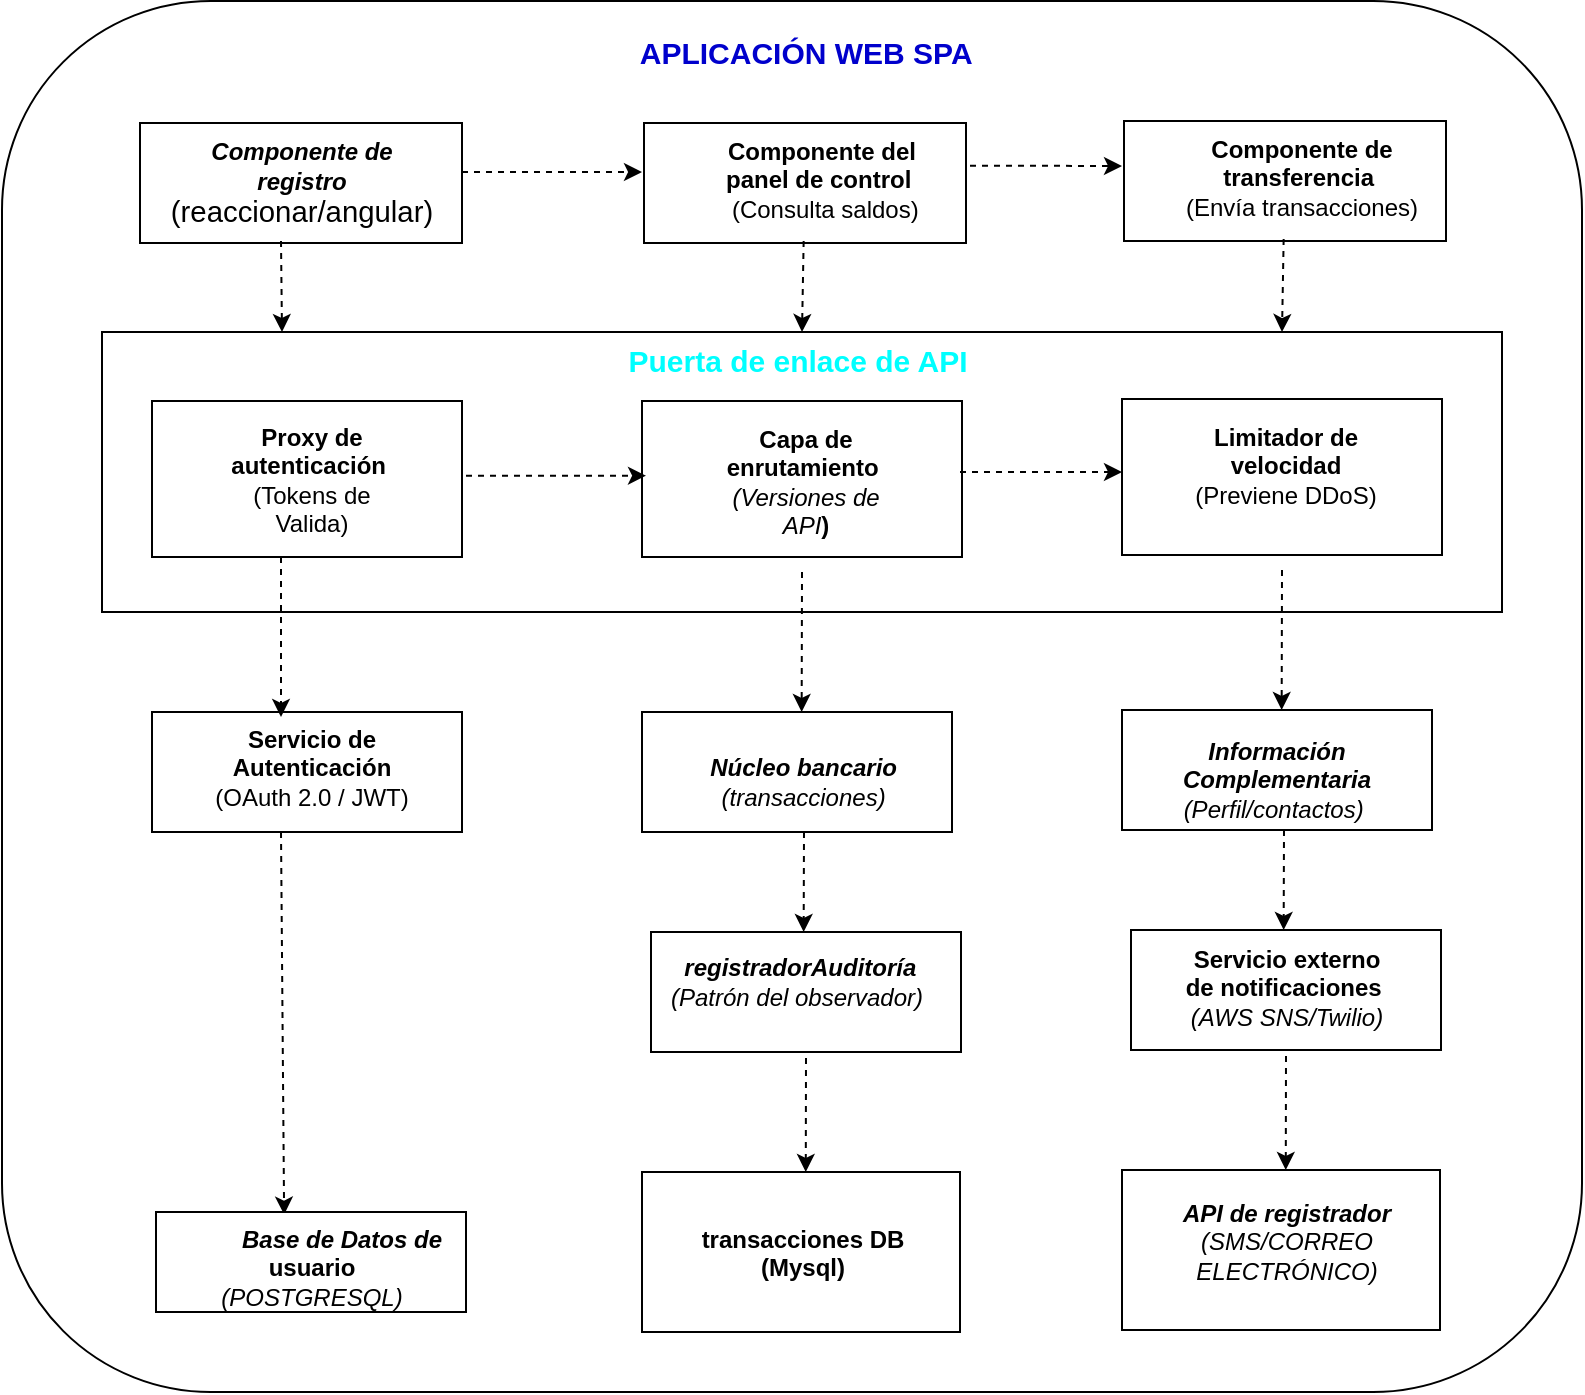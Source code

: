 <mxfile version="26.1.1">
  <diagram name="Página-1" id="2ACgEyqTduvn5FmEYcMW">
    <mxGraphModel dx="1246" dy="681" grid="1" gridSize="10" guides="1" tooltips="1" connect="1" arrows="1" fold="1" page="1" pageScale="1" pageWidth="827" pageHeight="1169" math="0" shadow="0">
      <root>
        <mxCell id="0" />
        <mxCell id="1" parent="0" />
        <mxCell id="L6VbJGl1hFEP0TACU5ey-64" value="" style="rounded=1;whiteSpace=wrap;html=1;" vertex="1" parent="1">
          <mxGeometry x="80" y="14.5" width="790" height="695.5" as="geometry" />
        </mxCell>
        <mxCell id="L6VbJGl1hFEP0TACU5ey-62" value="" style="rounded=0;whiteSpace=wrap;html=1;" vertex="1" parent="1">
          <mxGeometry x="130" y="180" width="700" height="140" as="geometry" />
        </mxCell>
        <mxCell id="L6VbJGl1hFEP0TACU5ey-52" value="" style="rounded=0;whiteSpace=wrap;html=1;" vertex="1" parent="1">
          <mxGeometry x="644.5" y="479" width="155" height="60" as="geometry" />
        </mxCell>
        <mxCell id="L6VbJGl1hFEP0TACU5ey-2" value="" style="rounded=0;whiteSpace=wrap;html=1;" vertex="1" parent="1">
          <mxGeometry x="149" y="75.5" width="161" height="60" as="geometry" />
        </mxCell>
        <mxCell id="L6VbJGl1hFEP0TACU5ey-3" value="" style="rounded=0;whiteSpace=wrap;html=1;" vertex="1" parent="1">
          <mxGeometry x="155" y="214.5" width="155" height="78" as="geometry" />
        </mxCell>
        <mxCell id="L6VbJGl1hFEP0TACU5ey-4" value="" style="rounded=0;whiteSpace=wrap;html=1;" vertex="1" parent="1">
          <mxGeometry x="400" y="600" width="159" height="80" as="geometry" />
        </mxCell>
        <mxCell id="L6VbJGl1hFEP0TACU5ey-5" value="" style="endArrow=classic;html=1;rounded=0;strokeColor=default;dashed=1;" edge="1" parent="1">
          <mxGeometry width="50" height="50" relative="1" as="geometry">
            <mxPoint x="219.5" y="134.5" as="sourcePoint" />
            <mxPoint x="220" y="180" as="targetPoint" />
          </mxGeometry>
        </mxCell>
        <mxCell id="L6VbJGl1hFEP0TACU5ey-7" value="&lt;div&gt;&lt;i&gt;&lt;b&gt;Componente de registro&lt;/b&gt;&lt;/i&gt;&lt;/div&gt;&lt;div&gt;&lt;span style=&quot;font-family: Calibri, sans-serif; font-size: 11pt; background-color: transparent; color: light-dark(rgb(0, 0, 0), rgb(255, 255, 255));&quot;&gt;(reaccionar/angular)&lt;/span&gt;&lt;/div&gt;" style="text;strokeColor=none;align=center;fillColor=none;html=1;verticalAlign=middle;whiteSpace=wrap;rounded=0;" vertex="1" parent="1">
          <mxGeometry x="167" y="85.75" width="126" height="39.5" as="geometry" />
        </mxCell>
        <mxCell id="L6VbJGl1hFEP0TACU5ey-8" value="&lt;div&gt;&lt;b&gt;Proxy de autenticación&amp;nbsp;&lt;/b&gt;&lt;/div&gt;&lt;div&gt;(Tokens de Valida)&lt;/div&gt;" style="text;strokeColor=none;align=center;fillColor=none;html=1;verticalAlign=middle;whiteSpace=wrap;rounded=0;" vertex="1" parent="1">
          <mxGeometry x="189.5" y="233.5" width="90" height="40" as="geometry" />
        </mxCell>
        <mxCell id="L6VbJGl1hFEP0TACU5ey-9" value="&#xa;&lt;span style=&quot;color: rgba(0, 0, 0, 0); font-family: monospace; font-size: 0px; font-style: normal; font-variant-ligatures: normal; font-variant-caps: normal; font-weight: 400; letter-spacing: normal; orphans: 2; text-align: start; text-indent: 0px; text-transform: none; widows: 2; word-spacing: 0px; -webkit-text-stroke-width: 0px; white-space: nowrap; background-color: rgb(251, 251, 251); text-decoration-thickness: initial; text-decoration-style: initial; text-decoration-color: initial; display: inline !important; float: none;&quot;&gt;%3CmxGraphModel%3E%3Croot%3E%3CmxCell%20id%3D%220%22%2F%3E%3CmxCell%20id%3D%221%22%20parent%3D%220%22%2F%3E%3CmxCell%20id%3D%222%22%20value%3D%22%26lt%3Bfont%26gt%3B%26lt%3Bspan%26gt%3BSBe ervicio%20de%20Autenticaci%C3%B3n%26lt%3B%2Fspan%26gt%3B%26lt%3Bb%26gt%3B%26amp%3Bnbsp%3B%26lt%3B%2Fb%26gt%3B%26lt%3B%2Ffont%26gt%3B%26lt%3Bdiv%26gt%3B%26lt%3Bfont%26gt%3B%26lt%3Bb%26gt% 3B(Oauth%202.0%20%2F%20OpenID)%26lt%3B%2Fb%26gt%3B%26lt%3B%2Ffont%26gt%3B%26lt%3B%2Fdiv%26gt%3B%22%20style%3D%22text%3BwhiteSpace%3Dwrap%3Bhtml%3D1%3Balign%3Dcenter%3B%22%20vertex%3D%221%22%20parent%3D%222%220parent%3D%2221%22%3E%3CmxGeometría%20x%3D%22434%22%20y%3D%22220%22%20width%3D%22106%22%20height%3D%2240%22%20as%3D%22geometry%22%2F%3E%3C%2FmxCell%3E%3C%2Froot%3E%3C%2FmxGraphModel%3E" style="rounded=0;whiteSpace=wrap;html=1;" vertex="1" parent="1">
          <mxGeometry x="155" y="370" width="155" height="60" as="geometry" />
        </mxCell>
        <mxCell id="L6VbJGl1hFEP0TACU5ey-10" value="&#xa;&lt;span style=&quot;color: rgba(0, 0, 0, 0); font-family: monospace; font-size: 0px; font-style: normal; font-variant-ligatures: normal; font-variant-caps: normal; font-weight: 400; letter-spacing: normal; orphans: 2; text-align: start; text-indent: 0px; text-transform: none; widows: 2; word-spacing: 0px; -webkit-text-stroke-width: 0px; white-space: nowrap; background-color: rgb(251, 251, 251); text-decoration-thickness: initial; text-decoration-style: initial; text-decoration-color: initial; display: inline !important; float: none;&quot;&gt;%3CmxGraphModel%3E%3Croot%3E%3CmxCell%20id%3D%220%22%2F%3E%3CmxCell%20id%3D%221%22%20parent%3D%220%22%2F%3E%3CmxCell%20id%3D%222%22%20value%3D%22%26%2310%3B%26lt%3Bspan%20style%3D%26quot%3Bcolor%3CmxCell%20CmxCell%3D%3D%3D%3D%3D%3D%3D%220%3D%3D%222%22%22%22%220CmxCell%3D%222%22%220CmxCell%3D%3D%222%220CmxCell%3D%3D%222%220CmxCell%3D%222%220CmxCell%3D%222%220CmxCell%3D%222%220CmxCell%3D%222%220CmxCell%3D%222%220CmxCell%222%23D%220CmxCell%222%2310%3B%26lt%3Bspan%20style%3D%26quot%3Bcolor%3D%3Bcolor%3Bcolor%3D%3CmxCell%20id%3D%222%22%22%222%222%222%222%A%20rgba(0%2C%200%2C%200%2C%200)%3B%20familia-de-fuentes%3A%20monoespacio%3B%20tamaño-fuente%3A%200px%3B%20estilo-fuente%3A%20normal%3B%20ligaduras-variantes%3A%20normal%3B%20mayúsculas-variantes%3A%20normal%3B%20peso-fuente%3A%20400%3B%20espaciado-letra%3A% 20normal%3B%20huérfanos%3A%202%3B%20text-align%3A%20start%3B%20text-indent%3A%200px%3B%20text-transform%3A%20none%3B%20widows%3A%202%3B%20word-spacing%3A%200px%3B%20-webkit-text-stroke-width%3A%200px%3B%20espacio-en-blanco%3A%20nowrap%3B%20color-de-fondo%3A%20rgb(251%2C%20251%2C%20251)%3B%20texto-decoración-grosor%3A%20inicial%3B%20texto-estilo-de-decoración%3A%20inicial%3B%20color-de-decoración-de-texto%3A%20inicial%3B%20pantalla%3A%20inline%20! importante%3B%20float%3A%20none%3B%26quot%3B%26gt%3B%253CmxGraphModel%253E%253Croot%253E%253CmxCell%2520id%253D%25220%2522%252F%253E%253CmxCell%2520id%253D%25221%2522%2520parent%2520parent%2523D%25220%2522%252F%253E%253CmxCell%2520id%253D%25222%2522%2520value%253D%2522%2522%2520style%253D%2522endArrow%253Dclassic%253Bhtml%253D1%253Brounded%253D0%253BentryX%253D0.3D0. 5%253BentryY%253D0%253BentryDx%253D0%253BentryDy%253D0%253BstrokeColor%253Ddefault%253Bdashed%253D1%253B%2522%2520edge%253D%25221%2522%2520parent%253D%25221%2522%253E%253CmxGeometr%C3%ADa%2522% 0ancho%253D%252250%2522%2520altura%253D%252250%2522%2520relativo%253D%25221%2522%25%2020as%253D%2522geometry%2522%253E%253CmxPoint%2520x%253D%2522214.5%2522%2520y%253D%2522292.5%2522%2520as%253D%2522sourcePoint%2522%252F%253E%253CmxPoint%2520x%253D%2522214.5% 2522%2520y%253D%2522372.5%2522%2520as%253D%2522targetPoint%2522%252F%253E%253C%252FmxGeometry%253E%253C%252FmxCell%253E%253C%252Froot%253E%253C%252FmxGraphModel%253E%22%20style%3D%22endArrow%3Dclassic%3Bhtml%3D1%3Brounded%3D0%3BentryX%3D0.3BentryX%3D0.5%3BentryY%3D0%3BentryDx%3D0%3BentryDy%3D0%3BstrokeColor%3Ddefault%3Bdashed%3D1%3B%22%20edge%3D%221%22%20parent%3D%221%22%3E%3CmxGeometría%20width%3D%2250%22%20height%3D%2250%22%20relative%3D%221%22%20as%3D% 22geometría%22%3E%3CmxPoint%20x%3D%22219.5%22%20y%3D%22430%22%20as%3D%22sourcePoint%22%2F%3E%3CmxPoint%20x%3D%22219.5%22%20y%3D%22510%22%20as%3D%22targetPoint%22%2F%3E%3C%2FmxGeometry%3E%3C%2FmxCell%3E%3C%2Froot%3E%3C%2FmxGraphModel%3E" style="endArrow=classic;html=1;rounded=0;strokeColor=default;dashed=1;entryX=0.404;entryY=0.033;entryDx=0;entryDy=0;entryPerimeter=0;" edge="1" parent="1" target="L6VbJGl1hFEP0TACU5ey-15">
          <mxGeometry width="50" height="50" relative="1" as="geometry">
            <mxPoint x="219.5" y="430" as="sourcePoint" />
            <mxPoint x="220" y="510" as="targetPoint" />
          </mxGeometry>
        </mxCell>
        <mxCell id="L6VbJGl1hFEP0TACU5ey-12" value="" style="rounded=0;whiteSpace=wrap;html=1;" vertex="1" parent="1">
          <mxGeometry x="157" y="620" width="155" height="50" as="geometry" />
        </mxCell>
        <mxCell id="L6VbJGl1hFEP0TACU5ey-13" value="&lt;span style=&quot;color: rgba(0, 0, 0, 0); font-family: monospace; font-size: 0px; font-style: normal; font-variant-ligatures: normal; font-variant-caps: normal; font-weight: 400; letter-spacing: normal; orphans: 2; text-align: start; text-indent: 0px; text-transform: none; widows: 2; word-spacing: 0px; -webkit-text-stroke-width: 0px; white-space: nowrap; background-color: rgb(251, 251, 251); text-decoration-thickness: initial; text-decoration-style: initial; text-decoration-color: initial; display: inline !important; float: none;&quot;&gt;%3CmxGraphModel%3E%3Croot%3E%3CmxCell%20id%3D%220%22%2F%3E%3CmxCell%20id%3D%221%22%20parent%3D%220%22%2F%3E%3CmxCell%20id%3D%222%22%20value%3D%22%26lt%3Bdiv%26gt%3B%26lt%3Bi%26gt %3B%26lt%3Bb%26gt%3BMicroservicio%26lt%3B%2Fb%26gt%3B%26lt%3B%2Fi%26gt%3B%26lt%3B%2Fdiv%26gt%3B%26lt%3Bdiv%26gt%3B%26lt%3Bi%20style%3D%26quot%3Bbackground-color%3A%20transparent%3B%20color%3A%20light-dark(rgb(0% 2C%200%2C%200)%2C%20rgb(255%2C%20255%2C%20255))%3B%26quot%3B%26gt%3B%20N%C3%BAcleo%20bancario%20(transacciones%2C%20saldos)%26lt%3B%2Fi%26gt%3B%26lt%3B%2Fdiv%26gt%3B%26lt%3Bdiv%26gt%3B%26amp %3Bnbsp%3B%26lt%3B%2Fdiv%26gt%3B%22%20style%3D%22text%3BstrokeColor%3Dnone%3Balign%3Dcenter%3BfillColor%3Dnone%3Bhtml%3D1%3BverticalAlign%3Dmiddle%3BwhiteSpace%3Dwrap%3Brounded%3D0%3B%22%20vertex%3D%221%22%20parent%3D%221%22%3E% 3CmxGeometría%20x%3D%22155%22%20y%3D%22380%22%20ancho%3D%22130%22%20altura%3D%2250%22%20as%3D%22geometría%22%2F%3E%3C%2FmxCell%3E%3C%2Froot%3E%3C%2FmxGraphModel%3E&lt;/span&gt;" style="text;whiteSpace=wrap;html=1;" vertex="1" parent="1">
          <mxGeometry x="490" y="390" width="30" height="40" as="geometry" />
        </mxCell>
        <mxCell id="L6VbJGl1hFEP0TACU5ey-14" value="&#xa;&lt;span style=&quot;color: rgba(0, 0, 0, 0); font-family: monospace; font-size: 0px; font-style: normal; font-variant-ligatures: normal; font-variant-caps: normal; font-weight: 400; letter-spacing: normal; orphans: 2; text-align: start; text-indent: 0px; text-transform: none; widows: 2; word-spacing: 0px; -webkit-text-stroke-width: 0px; white-space: nowrap; background-color: rgb(251, 251, 251); text-decoration-thickness: initial; text-decoration-style: initial; text-decoration-color: initial; display: inline !important; float: none;&quot;&gt;%3CmxGraphModel%3E%3Croot%3E%3CmxCell%20id%3D%220%22%2F%3E%3CmxCell%20id%3D%221%22%20parent%3D%220%22%2F%3E%3CmxCell%20id%3D%222%22%20value%3D%22%22%20style%3D%22endArrow%3Dclassic%3Bhtml%3D1%3Brounded%3D0%3BentryX%3D0.3D0.5%3BentryY%3D0%3BentryDx%3D0%3BentryDy%3D0%3BstrokeColor%3Ddefault%3Bdashed%3D1%3B%22%20edge%3D%221%22%20parent%3D%221%22%3E%3CmxGeometría%20width%3D%2250%22%20height%3D%2250%22%20relative%3D%221%22% 20as%3D%22geometry%22%3E%3CmxPoint%20x%3D%22214.5%22%20y%3D%22292.5%22%20as%3D%22sourcePoint%22%2F%3E%3CmxPoint%20x%3D%22214.5%22%20y%3D%22372.5%22%20as%3D%22targetPoint%22%2F%3E%3C%2FmxGeometry%3E%3C%2FmxCell%3E%3C%2Froot%3E%3C%2FmxGraphModel%3E" style="endArrow=classic;html=1;rounded=0;entryX=0.5;entryY=0;entryDx=0;entryDy=0;strokeColor=default;dashed=1;" edge="1" parent="1">
          <mxGeometry width="50" height="50" relative="1" as="geometry">
            <mxPoint x="219.5" y="292.5" as="sourcePoint" />
            <mxPoint x="219.5" y="372.5" as="targetPoint" />
          </mxGeometry>
        </mxCell>
        <mxCell id="L6VbJGl1hFEP0TACU5ey-15" value="&lt;font&gt;&lt;b&gt;&amp;nbsp; &amp;nbsp; &amp;nbsp; &amp;nbsp; &amp;nbsp;&lt;i&gt;Base de Datos de &lt;b style=&quot;font-style: normal;&quot;&gt;usuario&lt;/b&gt;&lt;/i&gt;&lt;/b&gt;&lt;/font&gt;&lt;div&gt;&lt;i&gt;(POSTGRESQL)&lt;/i&gt;&lt;/div&gt;" style="text;whiteSpace=wrap;html=1;align=center;" vertex="1" parent="1">
          <mxGeometry x="164.5" y="620" width="140" height="40" as="geometry" />
        </mxCell>
        <mxCell id="L6VbJGl1hFEP0TACU5ey-16" value="" style="rounded=0;whiteSpace=wrap;html=1;" vertex="1" parent="1">
          <mxGeometry x="401" y="75.5" width="161" height="60" as="geometry" />
        </mxCell>
        <mxCell id="L6VbJGl1hFEP0TACU5ey-17" value="&lt;font&gt;&lt;b&gt;Componente del panel de control&lt;/b&gt;&lt;span&gt;&amp;nbsp;&lt;/span&gt;&lt;/font&gt;&lt;div&gt;&lt;font&gt;&lt;span&gt;&amp;nbsp;(Consulta saldos)&lt;/span&gt;&lt;/font&gt;&lt;div&gt;&lt;br&gt;&lt;/div&gt;&lt;/div&gt;" style="text;whiteSpace=wrap;html=1;align=center;" vertex="1" parent="1">
          <mxGeometry x="430" y="75.5" width="120" height="40" as="geometry" />
        </mxCell>
        <mxCell id="L6VbJGl1hFEP0TACU5ey-18" value="" style="endArrow=classic;html=1;rounded=0;strokeColor=default;dashed=1;" edge="1" parent="1">
          <mxGeometry width="50" height="50" relative="1" as="geometry">
            <mxPoint x="480.83" y="134.5" as="sourcePoint" />
            <mxPoint x="480" y="180" as="targetPoint" />
          </mxGeometry>
        </mxCell>
        <mxCell id="L6VbJGl1hFEP0TACU5ey-19" value="" style="rounded=0;whiteSpace=wrap;html=1;" vertex="1" parent="1">
          <mxGeometry x="400" y="214.5" width="160" height="78" as="geometry" />
        </mxCell>
        <mxCell id="L6VbJGl1hFEP0TACU5ey-20" value="" style="rounded=0;whiteSpace=wrap;html=1;" vertex="1" parent="1">
          <mxGeometry x="400" y="370" width="155" height="60" as="geometry" />
        </mxCell>
        <mxCell id="L6VbJGl1hFEP0TACU5ey-21" value="&#xa;&lt;span style=&quot;color: rgba(0, 0, 0, 0); font-family: monospace; font-size: 0px; font-style: normal; font-variant-ligatures: normal; font-variant-caps: normal; font-weight: 400; letter-spacing: normal; orphans: 2; text-align: start; text-indent: 0px; text-transform: none; widows: 2; word-spacing: 0px; -webkit-text-stroke-width: 0px; white-space: nowrap; background-color: rgb(251, 251, 251); text-decoration-thickness: initial; text-decoration-style: initial; text-decoration-color: initial; display: inline !important; float: none;&quot;&gt;%3CmxGraphModel%3E%3Croot%3E%3CmxCell%20id%3D%220%22%2F%3E%3CmxCell%20id%3D%221%22%20parent%3D%220%22%2F%3E%3CmxCell%20id%3D%222%22%20value%3D%22%22%20style%3D%22endArrow%3Dclassic%3Bhtml%3D1%3Brounded%3D0%3BentryX%3D0.3D0.5%3BentryY%3D0%3BentryDx%3D0%3BentryDy%3D0%3BstrokeColor%3Ddefault%3Bdashed%3D1%3B%22%20edge%3D%221%22%20parent%3D%221%22%3E%3CmxGeometría%20width%3D%2250%22%20height%3D%2250%22%20relative%3D%221%22% 20as%3D%22geometry%22%3E%3CmxPoint%20x%3D%22214.5%22%20y%3D%22292.5%22%20as%3D%22sourcePoint%22%2F%3E%3CmxPoint%20x%3D%22214.5%22%20y%3D%22372.5%22%20as%3D%22targetPoint%22%2F%3E%3C%2FmxGeometry%3E%3C%2FmxCell%3E%3C%2Froot%3E%3C%2FmxGraphModel%3E" style="endArrow=classic;html=1;rounded=0;entryX=0.5;entryY=0;entryDx=0;entryDy=0;strokeColor=default;dashed=1;" edge="1" parent="1">
          <mxGeometry width="50" height="50" relative="1" as="geometry">
            <mxPoint x="480" y="300" as="sourcePoint" />
            <mxPoint x="479.83" y="370" as="targetPoint" />
          </mxGeometry>
        </mxCell>
        <mxCell id="L6VbJGl1hFEP0TACU5ey-22" value="&#xa;&lt;span style=&quot;color: rgba(0, 0, 0, 0); font-family: monospace; font-size: 0px; font-style: normal; font-variant-ligatures: normal; font-variant-caps: normal; font-weight: 400; letter-spacing: normal; orphans: 2; text-align: start; text-indent: 0px; text-transform: none; widows: 2; word-spacing: 0px; -webkit-text-stroke-width: 0px; white-space: nowrap; background-color: rgb(251, 251, 251); text-decoration-thickness: initial; text-decoration-style: initial; text-decoration-color: initial; display: inline !important; float: none;&quot;&gt;%3CmxGraphModel%3E%3Croot%3E%3CmxCell%20id%3D%220%22%2F%3E%3CmxCell%20id%3D%221%22%20parent%3D%220%22%2F%3E%3CmxCell%20id%3D%222%22%20value%3D%22%22%20style%3D%22endArrow%3Dclassic%3Bhtml%3D1%3Brounded%3D0%3BentryX%3D0.3D0.5%3BentryY%3D0%3BentryDx%3D0%3BentryDy%3D0%3BstrokeColor%3Ddefault%3Bdashed%3D1%3B%22%20edge%3D%221%22%20parent%3D%221%22%3E%3CmxGeometría%20width%3D%2250%22%20height%3D%2250%22%20relative%3D%221%22% 20as%3D%22geometry%22%3E%3CmxPoint%20x%3D%22214.5%22%20y%3D%22292.5%22%20as%3D%22sourcePoint%22%2F%3E%3CmxPoint%20x%3D%22214.5%22%20y%3D%22372.5%22%20as%3D%22targetPoint%22%2F%3E%3C%2FmxGeometry%3E%3C%2FmxCell%3E%3C%2Froot%3E%3C%2FmxGraphModel%3E" style="endArrow=classic;html=1;rounded=0;entryX=0.5;entryY=0;entryDx=0;entryDy=0;strokeColor=default;dashed=1;" edge="1" parent="1">
          <mxGeometry width="50" height="50" relative="1" as="geometry">
            <mxPoint x="481" y="430" as="sourcePoint" />
            <mxPoint x="480.83" y="480" as="targetPoint" />
          </mxGeometry>
        </mxCell>
        <mxCell id="L6VbJGl1hFEP0TACU5ey-24" value="&lt;font&gt;&lt;b&gt;&lt;span&gt;Capa de enrutamiento&lt;/span&gt;&amp;nbsp;&lt;/b&gt;&lt;/font&gt;&lt;div&gt;&lt;font&gt;&lt;span&gt;&lt;i style=&quot;&quot;&gt;(Versiones de API&lt;/i&gt;&lt;b&gt;)&lt;/b&gt;&lt;/span&gt;&lt;/font&gt;&lt;/div&gt;" style="text;whiteSpace=wrap;html=1;align=center;" vertex="1" parent="1">
          <mxGeometry x="434" y="220" width="96" height="40" as="geometry" />
        </mxCell>
        <mxCell id="L6VbJGl1hFEP0TACU5ey-25" value="&lt;div&gt;&lt;font&gt;&lt;i&gt;&lt;b&gt;Núcleo bancario&amp;nbsp;&lt;/b&gt;&lt;/i&gt;&lt;/font&gt;&lt;/div&gt;&lt;div&gt;&lt;font&gt;&lt;i&gt;&lt;span&gt;(transacciones)&lt;/span&gt;&lt;/i&gt;&lt;/font&gt;&lt;span style=&quot;background-color: transparent; color: light-dark(rgb(0, 0, 0), rgb(255, 255, 255));&quot;&gt;&amp;nbsp;&lt;/span&gt;&lt;/div&gt;" style="text;strokeColor=none;align=center;fillColor=none;html=1;verticalAlign=middle;whiteSpace=wrap;rounded=0;" vertex="1" parent="1">
          <mxGeometry x="415" y="380" width="135" height="50" as="geometry" />
        </mxCell>
        <mxCell id="L6VbJGl1hFEP0TACU5ey-28" value="&lt;div&gt;&lt;span&gt;&lt;span&gt;&amp;nbsp;APLICACIÓN WEB SPA&lt;/span&gt;&lt;/span&gt;&lt;/div&gt;" style="text;strokeColor=none;align=center;fillColor=none;html=1;verticalAlign=middle;whiteSpace=wrap;rounded=0;fontStyle=1;fontSize=15;fontColor=light-dark(#0000CC,#EDEDED);horizontal=1;shadow=0;glass=0;" vertex="1" parent="1">
          <mxGeometry x="369.5" y="20" width="220" height="39.5" as="geometry" />
        </mxCell>
        <mxCell id="L6VbJGl1hFEP0TACU5ey-29" value="&lt;font&gt;&lt;b&gt;transacciones DB (Mysql)&lt;/b&gt;&lt;/font&gt;" style="text;whiteSpace=wrap;html=1;align=center;" vertex="1" parent="1">
          <mxGeometry x="427.5" y="620" width="105" height="40" as="geometry" />
        </mxCell>
        <mxCell id="L6VbJGl1hFEP0TACU5ey-34" value="&lt;font&gt;&lt;span&gt;&lt;b&gt;Servicio de Autenticación&lt;/b&gt; &lt;/span&gt;&lt;/font&gt;&lt;span style=&quot;background-color: transparent; color: light-dark(rgb(0, 0, 0), rgb(255, 255, 255));&quot;&gt;(OAuth 2.0 / JWT)&lt;/span&gt;" style="text;whiteSpace=wrap;html=1;align=center;" vertex="1" parent="1">
          <mxGeometry x="181.5" y="370" width="106" height="40" as="geometry" />
        </mxCell>
        <mxCell id="L6VbJGl1hFEP0TACU5ey-36" value="" style="rounded=0;whiteSpace=wrap;html=1;" vertex="1" parent="1">
          <mxGeometry x="404.5" y="480" width="155" height="60" as="geometry" />
        </mxCell>
        <mxCell id="L6VbJGl1hFEP0TACU5ey-37" value="&#xa;&lt;span style=&quot;color: rgba(0, 0, 0, 0); font-family: monospace; font-size: 0px; font-style: normal; font-variant-ligatures: normal; font-variant-caps: normal; font-weight: 400; letter-spacing: normal; orphans: 2; text-align: start; text-indent: 0px; text-transform: none; widows: 2; word-spacing: 0px; -webkit-text-stroke-width: 0px; white-space: nowrap; background-color: rgb(251, 251, 251); text-decoration-thickness: initial; text-decoration-style: initial; text-decoration-color: initial; display: inline !important; float: none;&quot;&gt;%3CmxGraphModel%3E%3Croot%3E%3CmxCell%20id%3D%220%22%2F%3E%3CmxCell%20id%3D%221%22%20parent%3D%220%22%2F%3E%3CmxCell%20id%3D%222%22%20value%3D%22%22%20style%3D%22endArrow%3Dclassic%3Bhtml%3D1%3Brounded%3D0%3BentryX%3D0.3D0.5%3BentryY%3D0%3BentryDx%3D0%3BentryDy%3D0%3BstrokeColor%3Ddefault%3Bdashed%3D1%3B%22%20edge%3D%221%22%20parent%3D%221%22%3E%3CmxGeometría%20width%3D%2250%22%20height%3D%2250%22%20relative%3D%221%22% 20as%3D%22geometry%22%3E%3CmxPoint%20x%3D%22214.5%22%20y%3D%22292.5%22%20as%3D%22sourcePoint%22%2F%3E%3CmxPoint%20x%3D%22214.5%22%20y%3D%22372.5%22%20as%3D%22targetPoint%22%2F%3E%3C%2FmxGeometry%3E%3C%2FmxCell%3E%3C%2Froot%3E%3C%2FmxGraphModel%3E" style="endArrow=classic;html=1;rounded=0;entryX=0.515;entryY=0;entryDx=0;entryDy=0;strokeColor=default;dashed=1;entryPerimeter=0;" edge="1" parent="1" target="L6VbJGl1hFEP0TACU5ey-4">
          <mxGeometry width="50" height="50" relative="1" as="geometry">
            <mxPoint x="482" y="543" as="sourcePoint" />
            <mxPoint x="481.83" y="593" as="targetPoint" />
          </mxGeometry>
        </mxCell>
        <mxCell id="L6VbJGl1hFEP0TACU5ey-39" value="&lt;div&gt;&lt;font&gt;&lt;i&gt;&lt;b&gt;&amp;nbsp;registradorAuditoría &lt;/b&gt;&lt;/i&gt;&lt;/font&gt;&lt;/div&gt;&lt;div&gt;&lt;font&gt;&lt;i&gt;&lt;span&gt;(Patrón del observador)&lt;/span&gt;&lt;/i&gt;&lt;/font&gt;&lt;i style=&quot;background-color: transparent; color: light-dark(rgb(0, 0, 0), rgb(255, 255, 255));&quot;&gt;&lt;/i&gt;&lt;/div&gt;" style="text;strokeColor=none;align=center;fillColor=none;html=1;verticalAlign=middle;whiteSpace=wrap;rounded=0;" vertex="1" parent="1">
          <mxGeometry x="410" y="480" width="135" height="50" as="geometry" />
        </mxCell>
        <mxCell id="L6VbJGl1hFEP0TACU5ey-40" value="" style="rounded=0;whiteSpace=wrap;html=1;" vertex="1" parent="1">
          <mxGeometry x="640" y="599" width="159" height="80" as="geometry" />
        </mxCell>
        <mxCell id="L6VbJGl1hFEP0TACU5ey-41" value="&lt;span style=&quot;color: rgba(0, 0, 0, 0); font-family: monospace; font-size: 0px; font-style: normal; font-variant-ligatures: normal; font-variant-caps: normal; font-weight: 400; letter-spacing: normal; orphans: 2; text-align: start; text-indent: 0px; text-transform: none; widows: 2; word-spacing: 0px; -webkit-text-stroke-width: 0px; white-space: nowrap; background-color: rgb(251, 251, 251); text-decoration-thickness: initial; text-decoration-style: initial; text-decoration-color: initial; display: inline !important; float: none;&quot;&gt;%3CmxGraphModel%3E%3Croot%3E%3CmxCell%20id%3D%220%22%2F%3E%3CmxCell%20id%3D%221%22%20parent%3D%220%22%2F%3E%3CmxCell%20id%3D%222%22%20value%3D%22%26lt%3Bdiv%26gt%3B%26lt%3Bi%26gt %3B%26lt%3Bb%26gt%3BMicroservicio%26lt%3B%2Fb%26gt%3B%26lt%3B%2Fi%26gt%3B%26lt%3B%2Fdiv%26gt%3B%26lt%3Bdiv%26gt%3B%26lt%3Bi%20style%3D%26quot%3Bbackground-color%3A%20transparent%3B%20color%3A%20light-dark(rgb(0% 2C%200%2C%200)%2C%20rgb(255%2C%20255%2C%20255))%3B%26quot%3B%26gt%3B%20N%C3%BAcleo%20bancario%20(transacciones%2C%20saldos)%26lt%3B%2Fi%26gt%3B%26lt%3B%2Fdiv%26gt%3B%26lt%3Bdiv%26gt%3B%26amp %3Bnbsp%3B%26lt%3B%2Fdiv%26gt%3B%22%20style%3D%22text%3BstrokeColor%3Dnone%3Balign%3Dcenter%3BfillColor%3Dnone%3Bhtml%3D1%3BverticalAlign%3Dmiddle%3BwhiteSpace%3Dwrap%3Brounded%3D0%3B%22%20vertex%3D%221%22%20parent%3D%221%22%3E% 3CmxGeometría%20x%3D%22155%22%20y%3D%22380%22%20ancho%3D%22130%22%20altura%3D%2250%22%20as%3D%22geometría%22%2F%3E%3C%2FmxCell%3E%3C%2Froot%3E%3C%2FmxGraphModel%3E&lt;/span&gt;" style="text;whiteSpace=wrap;html=1;" vertex="1" parent="1">
          <mxGeometry x="730" y="389" width="30" height="40" as="geometry" />
        </mxCell>
        <mxCell id="L6VbJGl1hFEP0TACU5ey-42" value="" style="rounded=0;whiteSpace=wrap;html=1;" vertex="1" parent="1">
          <mxGeometry x="641" y="74.5" width="161" height="60" as="geometry" />
        </mxCell>
        <mxCell id="L6VbJGl1hFEP0TACU5ey-43" value="&lt;font&gt;&lt;b&gt;Componente de transferencia&lt;/b&gt;&lt;span&gt;&amp;nbsp;&lt;/span&gt;&lt;/font&gt;&lt;div&gt;&lt;font&gt;&lt;span&gt;(Envía transacciones)&lt;/span&gt;&lt;/font&gt;&lt;div&gt;&lt;br&gt;&lt;/div&gt;&lt;/div&gt;" style="text;whiteSpace=wrap;html=1;align=center;" vertex="1" parent="1">
          <mxGeometry x="670" y="74.5" width="120" height="40" as="geometry" />
        </mxCell>
        <mxCell id="L6VbJGl1hFEP0TACU5ey-44" value="" style="endArrow=classic;html=1;rounded=0;strokeColor=default;dashed=1;" edge="1" parent="1">
          <mxGeometry width="50" height="50" relative="1" as="geometry">
            <mxPoint x="720.83" y="133.5" as="sourcePoint" />
            <mxPoint x="720" y="180" as="targetPoint" />
          </mxGeometry>
        </mxCell>
        <mxCell id="L6VbJGl1hFEP0TACU5ey-45" value="" style="rounded=0;whiteSpace=wrap;html=1;" vertex="1" parent="1">
          <mxGeometry x="640" y="213.5" width="160" height="78" as="geometry" />
        </mxCell>
        <mxCell id="L6VbJGl1hFEP0TACU5ey-46" value="" style="rounded=0;whiteSpace=wrap;html=1;" vertex="1" parent="1">
          <mxGeometry x="640" y="369" width="155" height="60" as="geometry" />
        </mxCell>
        <mxCell id="L6VbJGl1hFEP0TACU5ey-47" value="&#xa;&lt;span style=&quot;color: rgba(0, 0, 0, 0); font-family: monospace; font-size: 0px; font-style: normal; font-variant-ligatures: normal; font-variant-caps: normal; font-weight: 400; letter-spacing: normal; orphans: 2; text-align: start; text-indent: 0px; text-transform: none; widows: 2; word-spacing: 0px; -webkit-text-stroke-width: 0px; white-space: nowrap; background-color: rgb(251, 251, 251); text-decoration-thickness: initial; text-decoration-style: initial; text-decoration-color: initial; display: inline !important; float: none;&quot;&gt;%3CmxGraphModel%3E%3Croot%3E%3CmxCell%20id%3D%220%22%2F%3E%3CmxCell%20id%3D%221%22%20parent%3D%220%22%2F%3E%3CmxCell%20id%3D%222%22%20value%3D%22%22%20style%3D%22endArrow%3Dclassic%3Bhtml%3D1%3Brounded%3D0%3BentryX%3D0.3D0.5%3BentryY%3D0%3BentryDx%3D0%3BentryDy%3D0%3BstrokeColor%3Ddefault%3Bdashed%3D1%3B%22%20edge%3D%221%22%20parent%3D%221%22%3E%3CmxGeometría%20width%3D%2250%22%20height%3D%2250%22%20relative%3D%221%22% 20as%3D%22geometry%22%3E%3CmxPoint%20x%3D%22214.5%22%20y%3D%22292.5%22%20as%3D%22sourcePoint%22%2F%3E%3CmxPoint%20x%3D%22214.5%22%20y%3D%22372.5%22%20as%3D%22targetPoint%22%2F%3E%3C%2FmxGeometry%3E%3C%2FmxCell%3E%3C%2Froot%3E%3C%2FmxGraphModel%3E" style="endArrow=classic;html=1;rounded=0;entryX=0.5;entryY=0;entryDx=0;entryDy=0;strokeColor=default;dashed=1;" edge="1" parent="1">
          <mxGeometry width="50" height="50" relative="1" as="geometry">
            <mxPoint x="720" y="299" as="sourcePoint" />
            <mxPoint x="719.83" y="369" as="targetPoint" />
          </mxGeometry>
        </mxCell>
        <mxCell id="L6VbJGl1hFEP0TACU5ey-48" value="&#xa;&lt;span style=&quot;color: rgba(0, 0, 0, 0); font-family: monospace; font-size: 0px; font-style: normal; font-variant-ligatures: normal; font-variant-caps: normal; font-weight: 400; letter-spacing: normal; orphans: 2; text-align: start; text-indent: 0px; text-transform: none; widows: 2; word-spacing: 0px; -webkit-text-stroke-width: 0px; white-space: nowrap; background-color: rgb(251, 251, 251); text-decoration-thickness: initial; text-decoration-style: initial; text-decoration-color: initial; display: inline !important; float: none;&quot;&gt;%3CmxGraphModel%3E%3Croot%3E%3CmxCell%20id%3D%220%22%2F%3E%3CmxCell%20id%3D%221%22%20parent%3D%220%22%2F%3E%3CmxCell%20id%3D%222%22%20value%3D%22%22%20style%3D%22endArrow%3Dclassic%3Bhtml%3D1%3Brounded%3D0%3BentryX%3D0.3D0.5%3BentryY%3D0%3BentryDx%3D0%3BentryDy%3D0%3BstrokeColor%3Ddefault%3Bdashed%3D1%3B%22%20edge%3D%221%22%20parent%3D%221%22%3E%3CmxGeometría%20width%3D%2250%22%20height%3D%2250%22%20relative%3D%221%22% 20as%3D%22geometry%22%3E%3CmxPoint%20x%3D%22214.5%22%20y%3D%22292.5%22%20as%3D%22sourcePoint%22%2F%3E%3CmxPoint%20x%3D%22214.5%22%20y%3D%22372.5%22%20as%3D%22targetPoint%22%2F%3E%3C%2FmxGeometry%3E%3C%2FmxCell%3E%3C%2Froot%3E%3C%2FmxGraphModel%3E" style="endArrow=classic;html=1;rounded=0;entryX=0.5;entryY=0;entryDx=0;entryDy=0;strokeColor=default;dashed=1;" edge="1" parent="1">
          <mxGeometry width="50" height="50" relative="1" as="geometry">
            <mxPoint x="721" y="429" as="sourcePoint" />
            <mxPoint x="720.83" y="479" as="targetPoint" />
          </mxGeometry>
        </mxCell>
        <mxCell id="L6VbJGl1hFEP0TACU5ey-49" value="&lt;font&gt;&lt;b&gt;Limitador de velocidad&lt;/b&gt;&lt;/font&gt;&lt;div&gt;&lt;font&gt;&lt;span&gt;(Previene DDoS)&lt;/span&gt;&lt;/font&gt;&lt;/div&gt;" style="text;whiteSpace=wrap;html=1;align=center;" vertex="1" parent="1">
          <mxGeometry x="674" y="219" width="96" height="40" as="geometry" />
        </mxCell>
        <mxCell id="L6VbJGl1hFEP0TACU5ey-50" value="&lt;div&gt;&lt;font&gt;&lt;i&gt;&lt;b&gt;Información Complementaria&lt;/b&gt;&lt;/i&gt;&lt;/font&gt;&lt;/div&gt;&lt;div&gt;&lt;font&gt;&lt;i&gt;&lt;span&gt;(Perfil/contactos)&lt;/span&gt;&lt;/i&gt;&lt;/font&gt;&lt;span style=&quot;background-color: transparent; color: light-dark(rgb(0, 0, 0), rgb(255, 255, 255));&quot;&gt;&amp;nbsp;&lt;/span&gt;&lt;/div&gt;" style="text;strokeColor=none;align=center;fillColor=none;html=1;verticalAlign=middle;whiteSpace=wrap;rounded=0;" vertex="1" parent="1">
          <mxGeometry x="655" y="379" width="125" height="50" as="geometry" />
        </mxCell>
        <mxCell id="L6VbJGl1hFEP0TACU5ey-51" value="&lt;font&gt;&lt;b&gt;Servicio externo de notificaciones&amp;nbsp;&lt;/b&gt;&lt;/font&gt;&lt;div&gt;&lt;i&gt;(AWS SNS/Twilio)&lt;/i&gt;&lt;/div&gt;" style="text;whiteSpace=wrap;html=1;align=center;" vertex="1" parent="1">
          <mxGeometry x="669.5" y="480" width="105" height="40" as="geometry" />
        </mxCell>
        <mxCell id="L6VbJGl1hFEP0TACU5ey-53" value="&#xa;&lt;span style=&quot;color: rgba(0, 0, 0, 0); font-family: monospace; font-size: 0px; font-style: normal; font-variant-ligatures: normal; font-variant-caps: normal; font-weight: 400; letter-spacing: normal; orphans: 2; text-align: start; text-indent: 0px; text-transform: none; widows: 2; word-spacing: 0px; -webkit-text-stroke-width: 0px; white-space: nowrap; background-color: rgb(251, 251, 251); text-decoration-thickness: initial; text-decoration-style: initial; text-decoration-color: initial; display: inline !important; float: none;&quot;&gt;%3CmxGraphModel%3E%3Croot%3E%3CmxCell%20id%3D%220%22%2F%3E%3CmxCell%20id%3D%221%22%20parent%3D%220%22%2F%3E%3CmxCell%20id%3D%222%22%20value%3D%22%22%20style%3D%22endArrow%3Dclassic%3Bhtml%3D1%3Brounded%3D0%3BentryX%3D0.3D0.5%3BentryY%3D0%3BentryDx%3D0%3BentryDy%3D0%3BstrokeColor%3Ddefault%3Bdashed%3D1%3B%22%20edge%3D%221%22%20parent%3D%221%22%3E%3CmxGeometría%20width%3D%2250%22%20height%3D%2250%22%20relative%3D%221%22% 20as%3D%22geometry%22%3E%3CmxPoint%20x%3D%22214.5%22%20y%3D%22292.5%22%20as%3D%22sourcePoint%22%2F%3E%3CmxPoint%20x%3D%22214.5%22%20y%3D%22372.5%22%20as%3D%22targetPoint%22%2F%3E%3C%2FmxGeometry%3E%3C%2FmxCell%3E%3C%2Froot%3E%3C%2FmxGraphModel%3E" style="endArrow=classic;html=1;rounded=0;entryX=0.515;entryY=0;entryDx=0;entryDy=0;strokeColor=default;dashed=1;entryPerimeter=0;" edge="1" parent="1" target="L6VbJGl1hFEP0TACU5ey-40">
          <mxGeometry width="50" height="50" relative="1" as="geometry">
            <mxPoint x="722" y="542" as="sourcePoint" />
            <mxPoint x="721.83" y="592" as="targetPoint" />
          </mxGeometry>
        </mxCell>
        <mxCell id="L6VbJGl1hFEP0TACU5ey-54" value="&lt;div&gt;&lt;font&gt;&lt;i&gt;&lt;b&gt;API de registrador &lt;/b&gt;&lt;/i&gt;&lt;/font&gt;&lt;/div&gt;&lt;div&gt;&lt;font&gt;&lt;i&gt;&lt;span&gt;(SMS/CORREO ELECTRÓNICO)&lt;/span&gt;&lt;/i&gt;&lt;/font&gt;&lt;i style=&quot;background-color: transparent; color: light-dark(rgb(0, 0, 0), rgb(255, 255, 255));&quot;&gt;&lt;/i&gt;&lt;/div&gt;" style="text;strokeColor=none;align=center;fillColor=none;html=1;verticalAlign=middle;whiteSpace=wrap;rounded=0;" vertex="1" parent="1">
          <mxGeometry x="655" y="610" width="135" height="50" as="geometry" />
        </mxCell>
        <mxCell id="L6VbJGl1hFEP0TACU5ey-55" value="&#xa;&lt;span style=&quot;color: rgba(0, 0, 0, 0); font-family: monospace; font-size: 0px; font-style: normal; font-variant-ligatures: normal; font-variant-caps: normal; font-weight: 400; letter-spacing: normal; orphans: 2; text-align: start; text-indent: 0px; text-transform: none; widows: 2; word-spacing: 0px; -webkit-text-stroke-width: 0px; white-space: nowrap; background-color: rgb(251, 251, 251); text-decoration-thickness: initial; text-decoration-style: initial; text-decoration-color: initial; display: inline !important; float: none;&quot;&gt;%3CmxGraphModel%3E%3Croot%3E%3CmxCell%20id%3D%220%22%2F%3E%3CmxCell%20id%3D%221%22%20parent%3D%220%22%2F%3E%3CmxCell%20id%3D%222%22%20value%3D%22%26%2310%3B%26lt%3Bspan%20style%3D%26quot%3Bcolor%3CmxCell%20CmxCell%3D%3D%3D%3D%3D%3D%3D%220%3D%3D%222%22%22%22%220CmxCell%3D%222%22%220CmxCell%3D%3D%222%220CmxCell%3D%3D%222%220CmxCell%3D%222%220CmxCell%3D%222%220CmxCell%3D%222%220CmxCell%3D%222%220CmxCell%3D%222%220CmxCell%222%23D%220CmxCell%222%2310%3B%26lt%3Bspan%20style%3D%26quot%3Bcolor%3D%3Bcolor%3Bcolor%3D%3CmxCell%20id%3D%222%22%22%222%222%222%222%A%20rgba(0%2C%200%2C%200%2C%200)%3B%20familia-de-fuentes%3A%20monoespacio%3B%20tamaño-fuente%3A%200px%3B%20estilo-fuente%3A%20normal%3B%20ligaduras-variantes%3A%20normal%3B%20mayúsculas-variantes%3A%20normal%3B%20peso-fuente%3A%20400%3B%20espaciado-letra%3A% 20normal%3B%20huérfanos%3A%202%3B%20text-align%3A%20start%3B%20text-indent%3A%200px%3B%20text-transform%3A%20none%3B%20widows%3A%202%3B%20word-spacing%3A%200px%3B%20-webkit-text-stroke-width%3A%200px%3B%20espacio-en-blanco%3A%20nowrap%3B%20color-de-fondo%3A%20rgb(251%2C%20251%2C%20251)%3B%20texto-decoración-grosor%3A%20inicial%3B%20texto-estilo-de-decoración%3A%20inicial%3B%20color-de-decoración-de-texto%3A%20inicial%3B%20pantalla%3A%20inline%20! importante%3B%20float%3A%20none%3B%26quot%3B%26gt%3B%253CmxGraphModel%253E%253Croot%253E%253CmxCell%2520id%253D%25220%2522%252F%253E%253CmxCell%2520id%253D%25221%2522%2520parent%253D%25220%2522%252F%253E%253CmxCell%2520id%2520id%2520id%2520id. %253D%25222%2522%2520value%253D%2522%2522%2520style%253D%2522endArrow%253Dclassic%253Bhtml%253D1%253Redondeado%253D0%253Bdashed%253D1%253B%2522%2520edge%253D%25221%2522%2520parent%253D%25221%2522%253E%253CmxGeometr%C3%ADa% 2520ancho%253D%252250%2522%2520altura%253D%252250%2522%2520relativo%253D%25221%2522%2520as%253D%2522geometry%2522%253E%253CmxPoint%2520x%253D%2522310%2522%25%2020y%253D%2522100%2522%2520as%253D%2522sourcePoint%2522%252F%2533E%253CmxPoint%2520x%253D%2522400%2522%2520y%253D%2522100%2522%2520as%253D%2522targetPoint%2522%252F%253E%253C%252FmxGeometry%253E%253C%252FmxCell%253E%253C%252Froot%253E%253C%252FmxGraphModel%253E%22%20style%3D%22endArrow% 3Dclassic%3Bhtml%3D1%3Brounded%3D0%3Bdashed%3D1%3B%22%20edge%3D%221%22%20parent%3D%221%22%3E%3CmxGeometry%20width%3D%2250%22%20height%3D%2250%22%20relative%3D%221%22%20as%3D%22geometry%22%3E%3CmxPoint%20x%3D%22310%22%20y%3D%22100%22%20as%3D%22sourcePoint%22%2F%3E%3CmxPoint%20x%3D%22400%22%20y%3D%22100%22%20as%3D%22targetPoint%22%2F%3E%3C%2FmxGeometry%3E%3C%2FmxCell%3E%3C%2Froot%3E% 3C%2FmxGraphModel%3E" style="endArrow=classic;html=1;rounded=0;dashed=1;" edge="1" parent="1">
          <mxGeometry width="50" height="50" relative="1" as="geometry">
            <mxPoint x="310" y="100" as="sourcePoint" />
            <mxPoint x="400" y="100" as="targetPoint" />
          </mxGeometry>
        </mxCell>
        <mxCell id="L6VbJGl1hFEP0TACU5ey-56" value="" style="endArrow=classic;html=1;rounded=0;dashed=1;" edge="1" parent="1">
          <mxGeometry width="50" height="50" relative="1" as="geometry">
            <mxPoint x="564" y="96.83" as="sourcePoint" />
            <mxPoint x="640" y="97" as="targetPoint" />
          </mxGeometry>
        </mxCell>
        <mxCell id="L6VbJGl1hFEP0TACU5ey-57" value="&#xa;&lt;span style=&quot;color: rgba(0, 0, 0, 0); font-family: monospace; font-size: 0px; font-style: normal; font-variant-ligatures: normal; font-variant-caps: normal; font-weight: 400; letter-spacing: normal; orphans: 2; text-align: start; text-indent: 0px; text-transform: none; widows: 2; word-spacing: 0px; -webkit-text-stroke-width: 0px; white-space: nowrap; background-color: rgb(251, 251, 251); text-decoration-thickness: initial; text-decoration-style: initial; text-decoration-color: initial; display: inline !important; float: none;&quot;&gt;%3CmxGraphModel%3E%3Croot%3E%3CmxCell%20id%3D%220%22%2F%3E%3CmxCell%20id%3D%221%22%20parent%3D%220%22%2F%3E%3CmxCell%20id%3D%222%22%20value%3D%22%22%20style%3D%22endArrow%3Dclassic%3Bhtml%3D1%3Redondeado%3D0%3Bdashed%3D1%3B%22%20edge%3D%221%22%20parent%3D%221%22%3E%3CmxGeometría%20ancho%3D%2250%22%20altura%3D%2250%22%20relative%3D%221%22%20as%3D%22geometry%22%3E%3CmxPoint%20x%3D%22310%22% 20y%3D%22100%22%20as%3D%22sourcePoint%22%2F%3E%3CmxPoint%20x%3D%22400%22%20y%3D%22100%22%20as%3D%22targetPoint%22%2F%3E%3C%2FmxGeometry%3E%3C%2FmxCell%3E%3C%2Froot%3E%3C%2FmxGraphModel%3E" style="endArrow=classic;html=1;rounded=0;dashed=1;" edge="1" parent="1">
          <mxGeometry width="50" height="50" relative="1" as="geometry">
            <mxPoint x="312" y="251.83" as="sourcePoint" />
            <mxPoint x="402" y="251.83" as="targetPoint" />
          </mxGeometry>
        </mxCell>
        <mxCell id="L6VbJGl1hFEP0TACU5ey-61" value="&#xa;&lt;span style=&quot;color: rgba(0, 0, 0, 0); font-family: monospace; font-size: 0px; font-style: normal; font-variant-ligatures: normal; font-variant-caps: normal; font-weight: 400; letter-spacing: normal; orphans: 2; text-align: start; text-indent: 0px; text-transform: none; widows: 2; word-spacing: 0px; -webkit-text-stroke-width: 0px; white-space: nowrap; background-color: rgb(251, 251, 251); text-decoration-thickness: initial; text-decoration-style: initial; text-decoration-color: initial; display: inline !important; float: none;&quot;&gt;%3CmxGraphModel%3E%3Croot%3E%3CmxCell%20id%3D%220%22%2F%3E%3CmxCell%20id%3D%221%22%20parent%3D%220%22%2F%3E%3CmxCell%20id%3D%222%22%20value%3D%22%26%2310%3B%26lt%3Bspan%20style%3D%26quot%3Bcolor%3CmxCell%20CmxCell%3D%3D%3D%3D%3D%3D%3D%220%3D%3D%222%22%22%22%220CmxCell%3D%222%22%220CmxCell%3D%3D%222%220CmxCell%3D%3D%222%220CmxCell%3D%222%220CmxCell%3D%222%220CmxCell%3D%222%220CmxCell%3D%222%220CmxCell%3D%222%220CmxCell%222%23D%220CmxCell%222%2310%3B%26lt%3Bspan%20style%3D%26quot%3Bcolor%3D%3Bcolor%3Bcolor%3D%3CmxCell%20id%3D%222%22%22%222%222%222%222%A%20rgba(0%2C%200%2C%200%2C%200)%3B%20familia-de-fuentes%3A%20monoespacio%3B%20tamaño-fuente%3A%200px%3B%20estilo-fuente%3A%20normal%3B%20ligaduras-variantes%3A%20normal%3B%20mayúsculas-variantes%3A%20normal%3B%20peso-fuente%3A%20400%3B%20espaciado-letra%3A% 20normal%3B%20huérfanos%3A%202%3B%20text-align%3A%20start%3B%20text-indent%3A%200px%3B%20text-transform%3A%20none%3B%20widows%3A%202%3B%20word-spacing%3A%200px%3B%20-webkit-text-stroke-width%3A%200px%3B%20espacio-en-blanco%3A%20nowrap%3B%20color-de-fondo%3A%20rgb(251%2C%20251%2C%20251)%3B%20texto-decoración-grosor%3A%20inicial%3B%20texto-estilo-de-decoración%3A%20inicial%3B%20color-de-decoración-de-texto%3A%20inicial%3B%20pantalla%3A%20inline%20! importante%3B%20float%3A%20none%3B%26quot%3B%26gt%3B%253CmxGraphModel%253E%253Croot%253E%253CmxCell%2520id%253D%25220%2522%252F%253E%253CmxCell%2520id%253D%25221%2522%2520parent%253D%25220%2522%252F%253E%253CmxCell%2520id%2520id%2520id%2520id. %253D%25222%2522%2520value%253D%2522%2522%2520style%253D%2522endArrow%253Dclassic%253Bhtml%253D1%253Redondeado%253D0%253Bdashed%253D1%253B%2522%2520edge%253D%25221%2522%2520parent%253D%25221%2522%253E%253CmxGeometr%C3%ADa% 2520ancho%253D%252250%2522%2520altura%253D%252250%2522%2520relativo%253D%25221%2522%2520as%253D%2522geometry%2522%253E%253CmxPoint%2520x%253D%2522310%2522%25%2020y%253D%2522100%2522%2520as%253D%2522sourcePoint%2522%252F%2533E%253CmxPoint%2520x%253D%2522400%2522%2520y%253D%2522100%2522%2520as%253D%2522targetPoint%2522%252F%253E%253C%252FmxGeometry%253E%253C%252FmxCell%253E%253C%252Froot%253E%253C%252FmxGraphModel%253E%22%20style%3D%22endArrow% 3Dclassic%3Bhtml%3D1%3Brounded%3D0%3Bdashed%3D1%3B%22%20edge%3D%221%22%20parent%3D%221%22%3E%3CmxGeometry%20width%3D%2250%22%20height%3D%2250%22%20relative%3D%221%22%20as%3D%22geometry%22%3E%3CmxPoint%20x%3D%22310%22%20y%3D%22100%22%20as%3D%22sourcePoint%22%2F%3E%3CmxPoint%20x%3D%22400%22%20y%3D%22100%22%20as%3D%22targetPoint%22%2F%3E%3C%2FmxGeometry%3E%3C%2FmxCell%3E%3C%2Froot%3E% 3C%2FmxGraphModel%3E" style="endArrow=classic;html=1;rounded=0;dashed=1;" edge="1" parent="1">
          <mxGeometry width="50" height="50" relative="1" as="geometry">
            <mxPoint x="559" y="250" as="sourcePoint" />
            <mxPoint x="640" y="250" as="targetPoint" />
          </mxGeometry>
        </mxCell>
        <mxCell id="L6VbJGl1hFEP0TACU5ey-63" value="&lt;div&gt;&lt;span&gt;&lt;span&gt;Puerta de enlace de API&lt;/span&gt;&lt;/span&gt;&lt;/div&gt;" style="text;strokeColor=none;align=center;fillColor=none;html=1;verticalAlign=middle;whiteSpace=wrap;rounded=0;fontStyle=1;fontSize=15;fontColor=light-dark(#00FFFF,#EDEDED);horizontal=1;shadow=0;glass=0;" vertex="1" parent="1">
          <mxGeometry x="367.5" y="174" width="220" height="39.5" as="geometry" />
        </mxCell>
      </root>
    </mxGraphModel>
  </diagram>
</mxfile>
